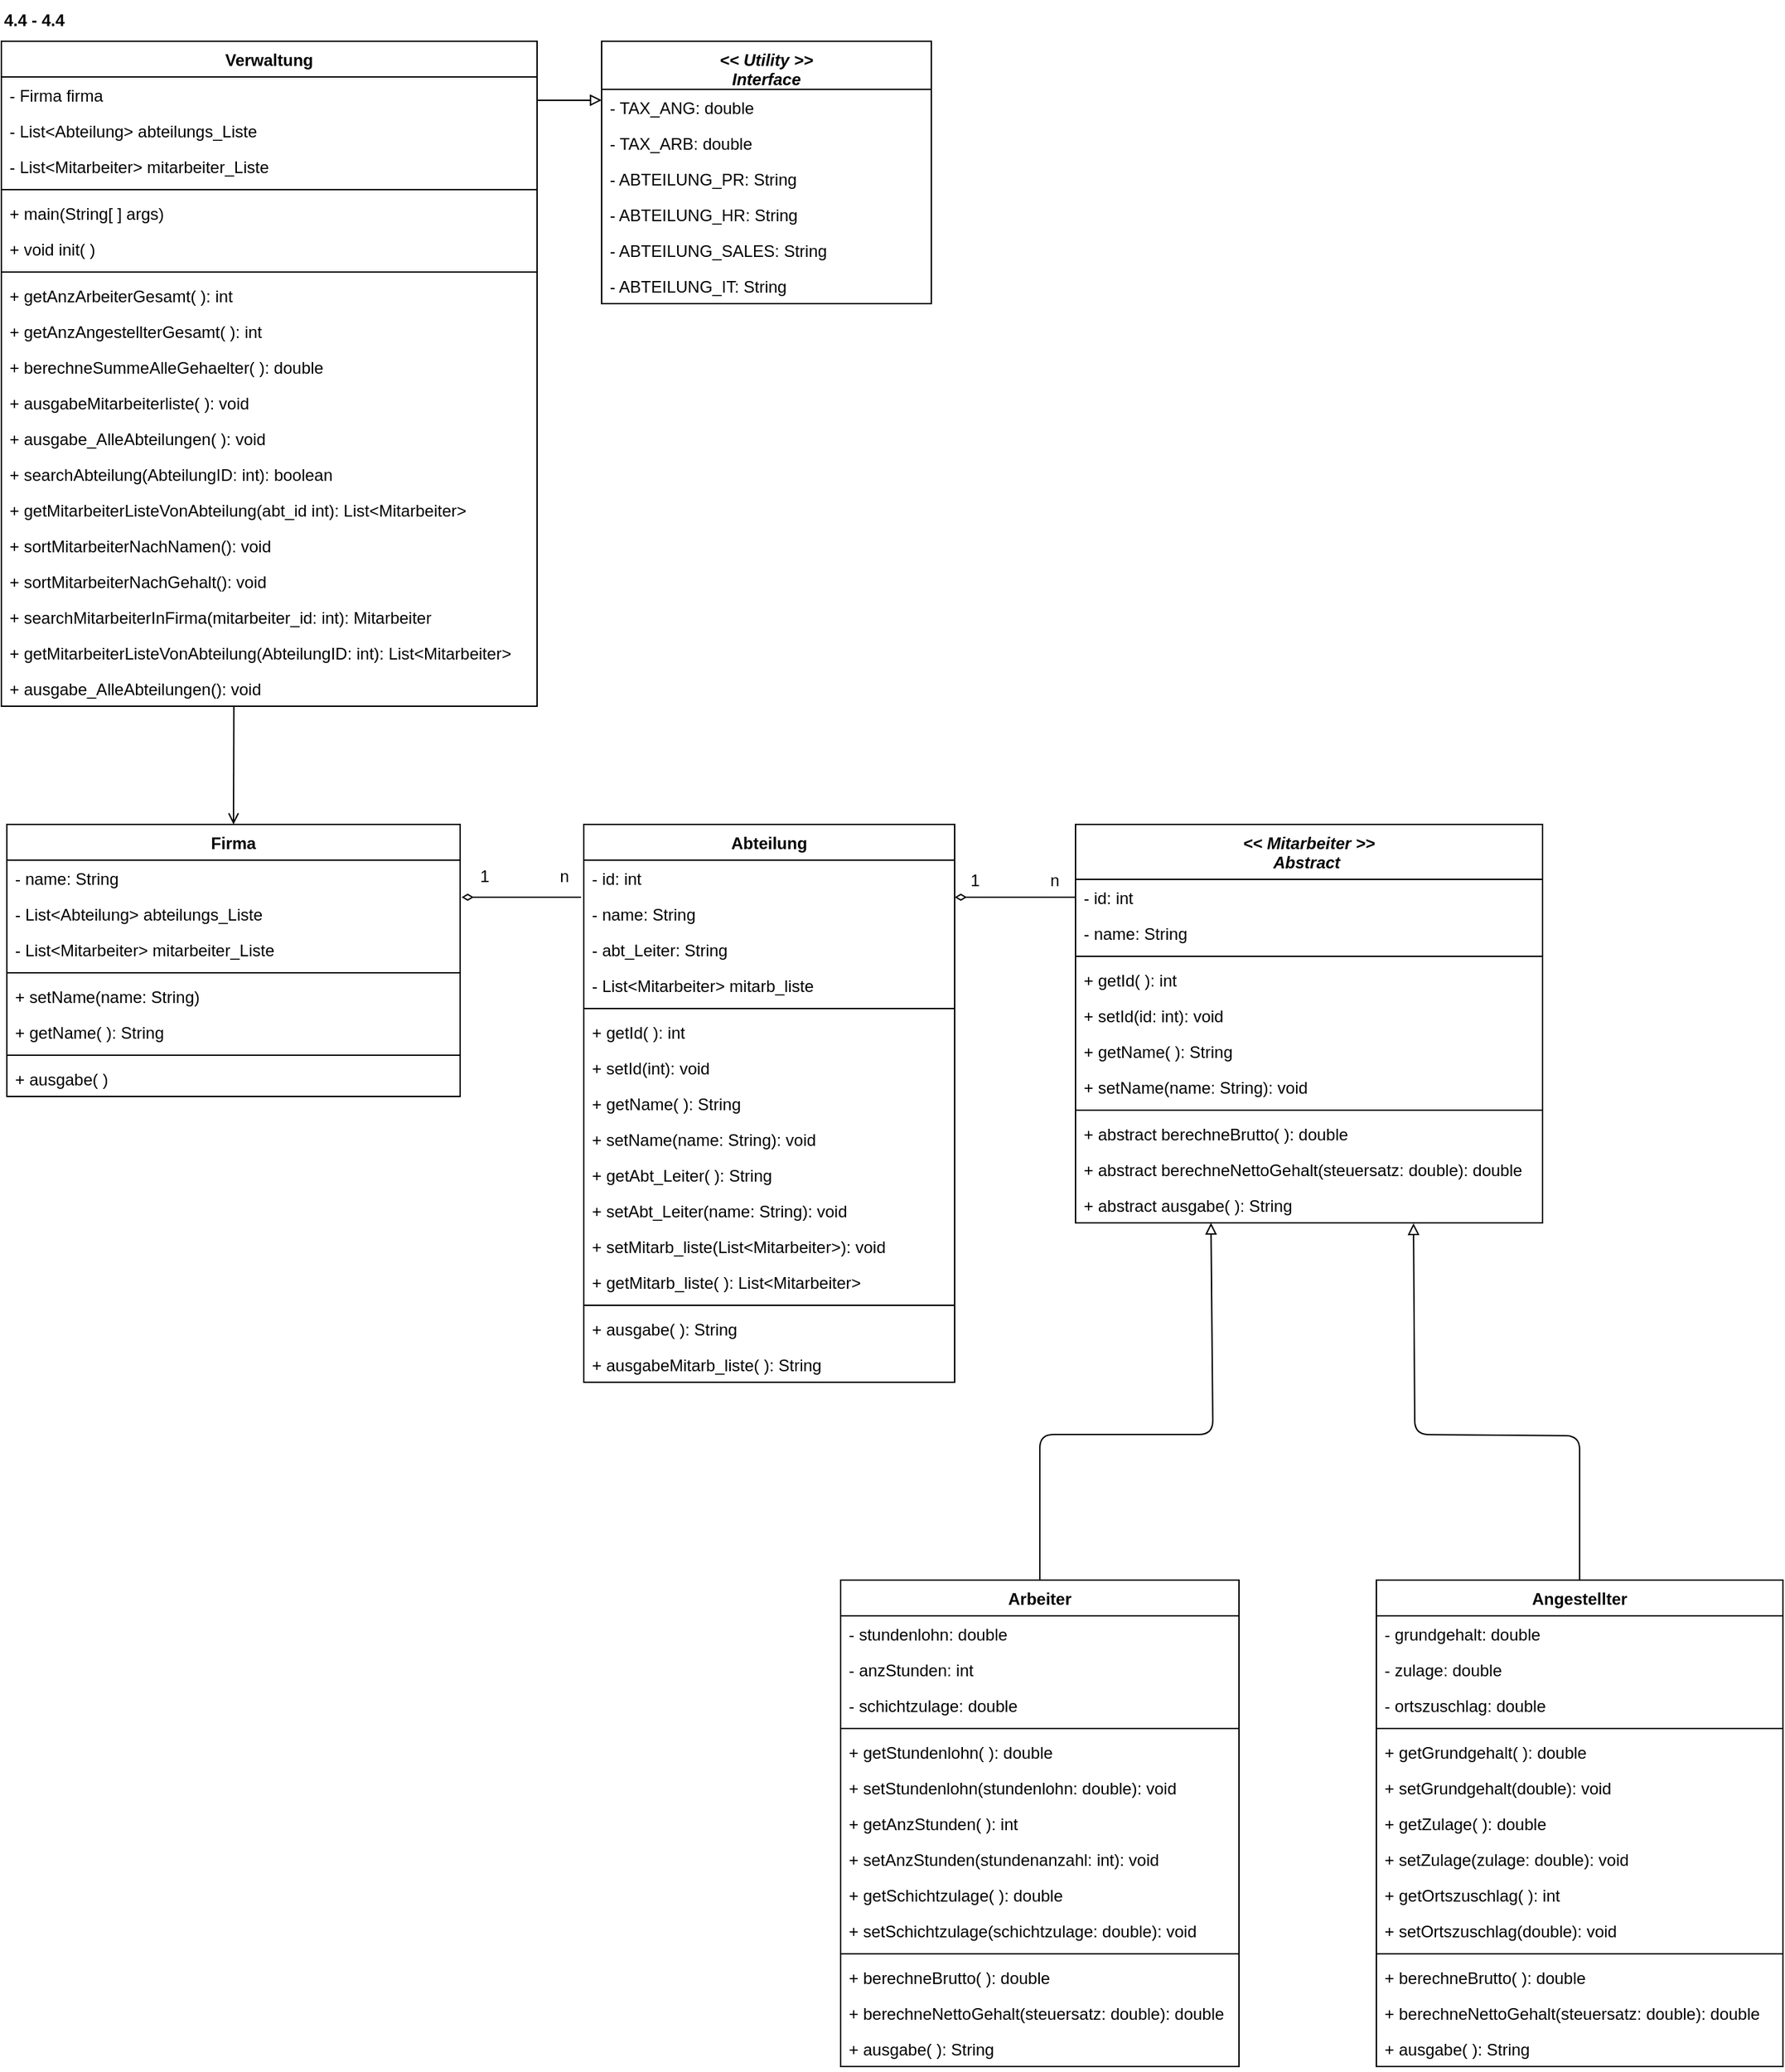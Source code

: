 <mxfile>
    <diagram id="rcUHlj1lV0WHpPZUBOzG" name="Page-1">
        <mxGraphModel dx="785" dy="1809" grid="1" gridSize="10" guides="1" tooltips="1" connect="1" arrows="1" fold="1" page="1" pageScale="1" pageWidth="850" pageHeight="1100" math="0" shadow="0">
            <root>
                <mxCell id="0"/>
                <mxCell id="1" parent="0"/>
                <mxCell id="2" value="&lt;&lt; Mitarbeiter &gt;&gt;&#10;Abstract " style="swimlane;fontStyle=3;align=center;verticalAlign=top;childLayout=stackLayout;horizontal=1;startSize=40;horizontalStack=0;resizeParent=1;resizeParentMax=0;resizeLast=0;collapsible=1;marginBottom=0;" parent="1" vertex="1">
                    <mxGeometry x="865" y="-469" width="340" height="290" as="geometry"/>
                </mxCell>
                <mxCell id="3" value="- id: int" style="text;strokeColor=none;fillColor=none;align=left;verticalAlign=top;spacingLeft=4;spacingRight=4;overflow=hidden;rotatable=0;points=[[0,0.5],[1,0.5]];portConstraint=eastwest;" parent="2" vertex="1">
                    <mxGeometry y="40" width="340" height="26" as="geometry"/>
                </mxCell>
                <mxCell id="6" value="- name: String" style="text;strokeColor=none;fillColor=none;align=left;verticalAlign=top;spacingLeft=4;spacingRight=4;overflow=hidden;rotatable=0;points=[[0,0.5],[1,0.5]];portConstraint=eastwest;" parent="2" vertex="1">
                    <mxGeometry y="66" width="340" height="26" as="geometry"/>
                </mxCell>
                <mxCell id="4" value="" style="line;strokeWidth=1;fillColor=none;align=left;verticalAlign=middle;spacingTop=-1;spacingLeft=3;spacingRight=3;rotatable=0;labelPosition=right;points=[];portConstraint=eastwest;strokeColor=inherit;" parent="2" vertex="1">
                    <mxGeometry y="92" width="340" height="8" as="geometry"/>
                </mxCell>
                <mxCell id="5" value="+ getId( ): int" style="text;strokeColor=none;fillColor=none;align=left;verticalAlign=top;spacingLeft=4;spacingRight=4;overflow=hidden;rotatable=0;points=[[0,0.5],[1,0.5]];portConstraint=eastwest;" parent="2" vertex="1">
                    <mxGeometry y="100" width="340" height="26" as="geometry"/>
                </mxCell>
                <mxCell id="7" value="+ setId(id: int): void" style="text;strokeColor=none;fillColor=none;align=left;verticalAlign=top;spacingLeft=4;spacingRight=4;overflow=hidden;rotatable=0;points=[[0,0.5],[1,0.5]];portConstraint=eastwest;" parent="2" vertex="1">
                    <mxGeometry y="126" width="340" height="26" as="geometry"/>
                </mxCell>
                <mxCell id="8" value="+ getName( ): String" style="text;strokeColor=none;fillColor=none;align=left;verticalAlign=top;spacingLeft=4;spacingRight=4;overflow=hidden;rotatable=0;points=[[0,0.5],[1,0.5]];portConstraint=eastwest;" parent="2" vertex="1">
                    <mxGeometry y="152" width="340" height="26" as="geometry"/>
                </mxCell>
                <mxCell id="9" value="+ setName(name: String): void" style="text;strokeColor=none;fillColor=none;align=left;verticalAlign=top;spacingLeft=4;spacingRight=4;overflow=hidden;rotatable=0;points=[[0,0.5],[1,0.5]];portConstraint=eastwest;" parent="2" vertex="1">
                    <mxGeometry y="178" width="340" height="26" as="geometry"/>
                </mxCell>
                <mxCell id="11" value="" style="line;strokeWidth=1;fillColor=none;align=left;verticalAlign=middle;spacingTop=-1;spacingLeft=3;spacingRight=3;rotatable=0;labelPosition=right;points=[];portConstraint=eastwest;strokeColor=inherit;" parent="2" vertex="1">
                    <mxGeometry y="204" width="340" height="8" as="geometry"/>
                </mxCell>
                <mxCell id="54" value="+ abstract berechneBrutto( ): double" style="text;strokeColor=none;fillColor=none;align=left;verticalAlign=top;spacingLeft=4;spacingRight=4;overflow=hidden;rotatable=0;points=[[0,0.5],[1,0.5]];portConstraint=eastwest;" parent="2" vertex="1">
                    <mxGeometry y="212" width="340" height="26" as="geometry"/>
                </mxCell>
                <mxCell id="157" value="+ abstract berechneNettoGehalt(steuersatz: double): double" style="text;strokeColor=none;fillColor=none;align=left;verticalAlign=top;spacingLeft=4;spacingRight=4;overflow=hidden;rotatable=0;points=[[0,0.5],[1,0.5]];portConstraint=eastwest;" parent="2" vertex="1">
                    <mxGeometry y="238" width="340" height="26" as="geometry"/>
                </mxCell>
                <mxCell id="10" value="+ abstract ausgabe( ): String" style="text;strokeColor=none;fillColor=none;align=left;verticalAlign=top;spacingLeft=4;spacingRight=4;overflow=hidden;rotatable=0;points=[[0,0.5],[1,0.5]];portConstraint=eastwest;" parent="2" vertex="1">
                    <mxGeometry y="264" width="340" height="26" as="geometry"/>
                </mxCell>
                <mxCell id="45" style="edgeStyle=none;html=1;entryX=0.271;entryY=1;entryDx=0;entryDy=0;entryPerimeter=0;endArrow=block;endFill=0;" parent="1" source="17" edge="1">
                    <mxGeometry relative="1" as="geometry">
                        <mxPoint x="963.59" y="-179" as="targetPoint"/>
                        <Array as="points">
                            <mxPoint x="839" y="-25"/>
                            <mxPoint x="965" y="-25"/>
                        </Array>
                    </mxGeometry>
                </mxCell>
                <mxCell id="17" value="Arbeiter" style="swimlane;fontStyle=1;align=center;verticalAlign=top;childLayout=stackLayout;horizontal=1;startSize=26;horizontalStack=0;resizeParent=1;resizeParentMax=0;resizeLast=0;collapsible=1;marginBottom=0;" parent="1" vertex="1">
                    <mxGeometry x="694" y="81" width="290" height="354" as="geometry"/>
                </mxCell>
                <mxCell id="18" value="- stundenlohn: double" style="text;strokeColor=none;fillColor=none;align=left;verticalAlign=top;spacingLeft=4;spacingRight=4;overflow=hidden;rotatable=0;points=[[0,0.5],[1,0.5]];portConstraint=eastwest;" parent="17" vertex="1">
                    <mxGeometry y="26" width="290" height="26" as="geometry"/>
                </mxCell>
                <mxCell id="21" value="- anzStunden: int" style="text;strokeColor=none;fillColor=none;align=left;verticalAlign=top;spacingLeft=4;spacingRight=4;overflow=hidden;rotatable=0;points=[[0,0.5],[1,0.5]];portConstraint=eastwest;" parent="17" vertex="1">
                    <mxGeometry y="52" width="290" height="26" as="geometry"/>
                </mxCell>
                <mxCell id="22" value="- schichtzulage: double" style="text;strokeColor=none;fillColor=none;align=left;verticalAlign=top;spacingLeft=4;spacingRight=4;overflow=hidden;rotatable=0;points=[[0,0.5],[1,0.5]];portConstraint=eastwest;" parent="17" vertex="1">
                    <mxGeometry y="78" width="290" height="26" as="geometry"/>
                </mxCell>
                <mxCell id="19" value="" style="line;strokeWidth=1;fillColor=none;align=left;verticalAlign=middle;spacingTop=-1;spacingLeft=3;spacingRight=3;rotatable=0;labelPosition=right;points=[];portConstraint=eastwest;strokeColor=inherit;" parent="17" vertex="1">
                    <mxGeometry y="104" width="290" height="8" as="geometry"/>
                </mxCell>
                <mxCell id="23" value="+ getStundenlohn( ): double" style="text;strokeColor=none;fillColor=none;align=left;verticalAlign=top;spacingLeft=4;spacingRight=4;overflow=hidden;rotatable=0;points=[[0,0.5],[1,0.5]];portConstraint=eastwest;" parent="17" vertex="1">
                    <mxGeometry y="112" width="290" height="26" as="geometry"/>
                </mxCell>
                <mxCell id="24" value="+ setStundenlohn(stundenlohn: double): void" style="text;strokeColor=none;fillColor=none;align=left;verticalAlign=top;spacingLeft=4;spacingRight=4;overflow=hidden;rotatable=0;points=[[0,0.5],[1,0.5]];portConstraint=eastwest;" parent="17" vertex="1">
                    <mxGeometry y="138" width="290" height="26" as="geometry"/>
                </mxCell>
                <mxCell id="25" value="+ getAnzStunden( ): int" style="text;strokeColor=none;fillColor=none;align=left;verticalAlign=top;spacingLeft=4;spacingRight=4;overflow=hidden;rotatable=0;points=[[0,0.5],[1,0.5]];portConstraint=eastwest;" parent="17" vertex="1">
                    <mxGeometry y="164" width="290" height="26" as="geometry"/>
                </mxCell>
                <mxCell id="26" value="+ setAnzStunden(stundenanzahl: int): void" style="text;strokeColor=none;fillColor=none;align=left;verticalAlign=top;spacingLeft=4;spacingRight=4;overflow=hidden;rotatable=0;points=[[0,0.5],[1,0.5]];portConstraint=eastwest;" parent="17" vertex="1">
                    <mxGeometry y="190" width="290" height="26" as="geometry"/>
                </mxCell>
                <mxCell id="27" value="+ getSchichtzulage( ): double" style="text;strokeColor=none;fillColor=none;align=left;verticalAlign=top;spacingLeft=4;spacingRight=4;overflow=hidden;rotatable=0;points=[[0,0.5],[1,0.5]];portConstraint=eastwest;" parent="17" vertex="1">
                    <mxGeometry y="216" width="290" height="26" as="geometry"/>
                </mxCell>
                <mxCell id="28" value="+ setSchichtzulage(schichtzulage: double): void" style="text;strokeColor=none;fillColor=none;align=left;verticalAlign=top;spacingLeft=4;spacingRight=4;overflow=hidden;rotatable=0;points=[[0,0.5],[1,0.5]];portConstraint=eastwest;" parent="17" vertex="1">
                    <mxGeometry y="242" width="290" height="26" as="geometry"/>
                </mxCell>
                <mxCell id="29" value="" style="line;strokeWidth=1;fillColor=none;align=left;verticalAlign=middle;spacingTop=-1;spacingLeft=3;spacingRight=3;rotatable=0;labelPosition=right;points=[];portConstraint=eastwest;strokeColor=inherit;" parent="17" vertex="1">
                    <mxGeometry y="268" width="290" height="8" as="geometry"/>
                </mxCell>
                <mxCell id="55" value="+ berechneBrutto( ): double" style="text;strokeColor=none;fillColor=none;align=left;verticalAlign=top;spacingLeft=4;spacingRight=4;overflow=hidden;rotatable=0;points=[[0,0.5],[1,0.5]];portConstraint=eastwest;" parent="17" vertex="1">
                    <mxGeometry y="276" width="290" height="26" as="geometry"/>
                </mxCell>
                <mxCell id="161" value="+ berechneNettoGehalt(steuersatz: double): double" style="text;strokeColor=none;fillColor=none;align=left;verticalAlign=top;spacingLeft=4;spacingRight=4;overflow=hidden;rotatable=0;points=[[0,0.5],[1,0.5]];portConstraint=eastwest;" parent="17" vertex="1">
                    <mxGeometry y="302" width="290" height="26" as="geometry"/>
                </mxCell>
                <mxCell id="20" value="+ ausgabe( ): String" style="text;strokeColor=none;fillColor=none;align=left;verticalAlign=top;spacingLeft=4;spacingRight=4;overflow=hidden;rotatable=0;points=[[0,0.5],[1,0.5]];portConstraint=eastwest;" parent="17" vertex="1">
                    <mxGeometry y="328" width="290" height="26" as="geometry"/>
                </mxCell>
                <mxCell id="46" style="edgeStyle=none;html=1;entryX=0.676;entryY=1.013;entryDx=0;entryDy=0;entryPerimeter=0;endArrow=block;endFill=0;exitX=0.5;exitY=0;exitDx=0;exitDy=0;" parent="1" source="30" edge="1">
                    <mxGeometry relative="1" as="geometry">
                        <mxPoint x="1111.04" y="-178.662" as="targetPoint"/>
                        <Array as="points">
                            <mxPoint x="1232" y="-24"/>
                            <mxPoint x="1112" y="-25"/>
                        </Array>
                    </mxGeometry>
                </mxCell>
                <mxCell id="30" value="Angestellter" style="swimlane;fontStyle=1;align=center;verticalAlign=top;childLayout=stackLayout;horizontal=1;startSize=26;horizontalStack=0;resizeParent=1;resizeParentMax=0;resizeLast=0;collapsible=1;marginBottom=0;" parent="1" vertex="1">
                    <mxGeometry x="1084" y="81" width="296" height="354" as="geometry"/>
                </mxCell>
                <mxCell id="31" value="- grundgehalt: double" style="text;strokeColor=none;fillColor=none;align=left;verticalAlign=top;spacingLeft=4;spacingRight=4;overflow=hidden;rotatable=0;points=[[0,0.5],[1,0.5]];portConstraint=eastwest;" parent="30" vertex="1">
                    <mxGeometry y="26" width="296" height="26" as="geometry"/>
                </mxCell>
                <mxCell id="32" value="- zulage: double" style="text;strokeColor=none;fillColor=none;align=left;verticalAlign=top;spacingLeft=4;spacingRight=4;overflow=hidden;rotatable=0;points=[[0,0.5],[1,0.5]];portConstraint=eastwest;" parent="30" vertex="1">
                    <mxGeometry y="52" width="296" height="26" as="geometry"/>
                </mxCell>
                <mxCell id="96" value="- ortszuschlag: double" style="text;strokeColor=none;fillColor=none;align=left;verticalAlign=top;spacingLeft=4;spacingRight=4;overflow=hidden;rotatable=0;points=[[0,0.5],[1,0.5]];portConstraint=eastwest;" parent="30" vertex="1">
                    <mxGeometry y="78" width="296" height="26" as="geometry"/>
                </mxCell>
                <mxCell id="34" value="" style="line;strokeWidth=1;fillColor=none;align=left;verticalAlign=middle;spacingTop=-1;spacingLeft=3;spacingRight=3;rotatable=0;labelPosition=right;points=[];portConstraint=eastwest;strokeColor=inherit;" parent="30" vertex="1">
                    <mxGeometry y="104" width="296" height="8" as="geometry"/>
                </mxCell>
                <mxCell id="35" value="+ getGrundgehalt( ): double" style="text;strokeColor=none;fillColor=none;align=left;verticalAlign=top;spacingLeft=4;spacingRight=4;overflow=hidden;rotatable=0;points=[[0,0.5],[1,0.5]];portConstraint=eastwest;" parent="30" vertex="1">
                    <mxGeometry y="112" width="296" height="26" as="geometry"/>
                </mxCell>
                <mxCell id="36" value="+ setGrundgehalt(double): void" style="text;strokeColor=none;fillColor=none;align=left;verticalAlign=top;spacingLeft=4;spacingRight=4;overflow=hidden;rotatable=0;points=[[0,0.5],[1,0.5]];portConstraint=eastwest;" parent="30" vertex="1">
                    <mxGeometry y="138" width="296" height="26" as="geometry"/>
                </mxCell>
                <mxCell id="37" value="+ getZulage( ): double" style="text;strokeColor=none;fillColor=none;align=left;verticalAlign=top;spacingLeft=4;spacingRight=4;overflow=hidden;rotatable=0;points=[[0,0.5],[1,0.5]];portConstraint=eastwest;" parent="30" vertex="1">
                    <mxGeometry y="164" width="296" height="26" as="geometry"/>
                </mxCell>
                <mxCell id="38" value="+ setZulage(zulage: double): void" style="text;strokeColor=none;fillColor=none;align=left;verticalAlign=top;spacingLeft=4;spacingRight=4;overflow=hidden;rotatable=0;points=[[0,0.5],[1,0.5]];portConstraint=eastwest;" parent="30" vertex="1">
                    <mxGeometry y="190" width="296" height="26" as="geometry"/>
                </mxCell>
                <mxCell id="165" value="+ getOrtszuschlag( ): int" style="text;strokeColor=none;fillColor=none;align=left;verticalAlign=top;spacingLeft=4;spacingRight=4;overflow=hidden;rotatable=0;points=[[0,0.5],[1,0.5]];portConstraint=eastwest;" parent="30" vertex="1">
                    <mxGeometry y="216" width="296" height="26" as="geometry"/>
                </mxCell>
                <mxCell id="166" value="+ setOrtszuschlag(double): void" style="text;strokeColor=none;fillColor=none;align=left;verticalAlign=top;spacingLeft=4;spacingRight=4;overflow=hidden;rotatable=0;points=[[0,0.5],[1,0.5]];portConstraint=eastwest;" parent="30" vertex="1">
                    <mxGeometry y="242" width="296" height="26" as="geometry"/>
                </mxCell>
                <mxCell id="41" value="" style="line;strokeWidth=1;fillColor=none;align=left;verticalAlign=middle;spacingTop=-1;spacingLeft=3;spacingRight=3;rotatable=0;labelPosition=right;points=[];portConstraint=eastwest;strokeColor=inherit;" parent="30" vertex="1">
                    <mxGeometry y="268" width="296" height="8" as="geometry"/>
                </mxCell>
                <mxCell id="56" value="+ berechneBrutto( ): double" style="text;strokeColor=none;fillColor=none;align=left;verticalAlign=top;spacingLeft=4;spacingRight=4;overflow=hidden;rotatable=0;points=[[0,0.5],[1,0.5]];portConstraint=eastwest;" parent="30" vertex="1">
                    <mxGeometry y="276" width="296" height="26" as="geometry"/>
                </mxCell>
                <mxCell id="164" value="+ berechneNettoGehalt(steuersatz: double): double" style="text;strokeColor=none;fillColor=none;align=left;verticalAlign=top;spacingLeft=4;spacingRight=4;overflow=hidden;rotatable=0;points=[[0,0.5],[1,0.5]];portConstraint=eastwest;" parent="30" vertex="1">
                    <mxGeometry y="302" width="296" height="26" as="geometry"/>
                </mxCell>
                <mxCell id="42" value="+ ausgabe( ): String" style="text;strokeColor=none;fillColor=none;align=left;verticalAlign=top;spacingLeft=4;spacingRight=4;overflow=hidden;rotatable=0;points=[[0,0.5],[1,0.5]];portConstraint=eastwest;" parent="30" vertex="1">
                    <mxGeometry y="328" width="296" height="26" as="geometry"/>
                </mxCell>
                <mxCell id="119" style="edgeStyle=none;html=1;entryX=0.5;entryY=0;entryDx=0;entryDy=0;endArrow=open;endFill=0;exitX=0.434;exitY=1;exitDx=0;exitDy=0;exitPerimeter=0;" parent="1" source="200" target="97" edge="1">
                    <mxGeometry relative="1" as="geometry">
                        <mxPoint x="280" y="-530" as="sourcePoint"/>
                    </mxGeometry>
                </mxCell>
                <mxCell id="57" value="Verwaltung" style="swimlane;fontStyle=1;align=center;verticalAlign=top;childLayout=stackLayout;horizontal=1;startSize=26;horizontalStack=0;resizeParent=1;resizeParentMax=0;resizeLast=0;collapsible=1;marginBottom=0;" parent="1" vertex="1">
                    <mxGeometry x="83" y="-1039" width="390" height="484" as="geometry"/>
                </mxCell>
                <mxCell id="179" value="- Firma firma" style="text;strokeColor=none;fillColor=none;align=left;verticalAlign=top;spacingLeft=4;spacingRight=4;overflow=hidden;rotatable=0;points=[[0,0.5],[1,0.5]];portConstraint=eastwest;" parent="57" vertex="1">
                    <mxGeometry y="26" width="390" height="26" as="geometry"/>
                </mxCell>
                <mxCell id="180" value="- List&lt;Abteilung&gt; abteilungs_Liste" style="text;strokeColor=none;fillColor=none;align=left;verticalAlign=top;spacingLeft=4;spacingRight=4;overflow=hidden;rotatable=0;points=[[0,0.5],[1,0.5]];portConstraint=eastwest;" parent="57" vertex="1">
                    <mxGeometry y="52" width="390" height="26" as="geometry"/>
                </mxCell>
                <mxCell id="181" value="- List&lt;Mitarbeiter&gt; mitarbeiter_Liste" style="text;strokeColor=none;fillColor=none;align=left;verticalAlign=top;spacingLeft=4;spacingRight=4;overflow=hidden;rotatable=0;points=[[0,0.5],[1,0.5]];portConstraint=eastwest;" parent="57" vertex="1">
                    <mxGeometry y="78" width="390" height="26" as="geometry"/>
                </mxCell>
                <mxCell id="182" value="" style="line;strokeWidth=1;fillColor=none;align=left;verticalAlign=middle;spacingTop=-1;spacingLeft=3;spacingRight=3;rotatable=0;labelPosition=right;points=[];portConstraint=eastwest;strokeColor=inherit;" parent="57" vertex="1">
                    <mxGeometry y="104" width="390" height="8" as="geometry"/>
                </mxCell>
                <mxCell id="60" value="+ main(String[ ] args)" style="text;strokeColor=none;fillColor=none;align=left;verticalAlign=top;spacingLeft=4;spacingRight=4;overflow=hidden;rotatable=0;points=[[0,0.5],[1,0.5]];portConstraint=eastwest;" parent="57" vertex="1">
                    <mxGeometry y="112" width="390" height="26" as="geometry"/>
                </mxCell>
                <mxCell id="152" value="+ void init( )" style="text;strokeColor=none;fillColor=none;align=left;verticalAlign=top;spacingLeft=4;spacingRight=4;overflow=hidden;rotatable=0;points=[[0,0.5],[1,0.5]];portConstraint=eastwest;" parent="57" vertex="1">
                    <mxGeometry y="138" width="390" height="26" as="geometry"/>
                </mxCell>
                <mxCell id="188" value="" style="line;strokeWidth=1;fillColor=none;align=left;verticalAlign=middle;spacingTop=-1;spacingLeft=3;spacingRight=3;rotatable=0;labelPosition=right;points=[];portConstraint=eastwest;strokeColor=inherit;" parent="57" vertex="1">
                    <mxGeometry y="164" width="390" height="8" as="geometry"/>
                </mxCell>
                <mxCell id="168" value="+ getAnzArbeiterGesamt( ): int" style="text;strokeColor=none;fillColor=none;align=left;verticalAlign=top;spacingLeft=4;spacingRight=4;overflow=hidden;rotatable=0;points=[[0,0.5],[1,0.5]];portConstraint=eastwest;" parent="57" vertex="1">
                    <mxGeometry y="172" width="390" height="26" as="geometry"/>
                </mxCell>
                <mxCell id="167" value="+ getAnzAngestellterGesamt( ): int" style="text;strokeColor=none;fillColor=none;align=left;verticalAlign=top;spacingLeft=4;spacingRight=4;overflow=hidden;rotatable=0;points=[[0,0.5],[1,0.5]];portConstraint=eastwest;" parent="57" vertex="1">
                    <mxGeometry y="198" width="390" height="26" as="geometry"/>
                </mxCell>
                <mxCell id="156" value="+ berechneSummeAlleGehaelter( ): double" style="text;strokeColor=none;fillColor=none;align=left;verticalAlign=top;spacingLeft=4;spacingRight=4;overflow=hidden;rotatable=0;points=[[0,0.5],[1,0.5]];portConstraint=eastwest;" parent="57" vertex="1">
                    <mxGeometry y="224" width="390" height="26" as="geometry"/>
                </mxCell>
                <mxCell id="176" value="+ ausgabeMitarbeiterliste( ): void" style="text;strokeColor=none;fillColor=none;align=left;verticalAlign=top;spacingLeft=4;spacingRight=4;overflow=hidden;rotatable=0;points=[[0,0.5],[1,0.5]];portConstraint=eastwest;" parent="57" vertex="1">
                    <mxGeometry y="250" width="390" height="26" as="geometry"/>
                </mxCell>
                <mxCell id="191" value="+ ausgabe_AlleAbteilungen( ): void" style="text;strokeColor=none;fillColor=none;align=left;verticalAlign=top;spacingLeft=4;spacingRight=4;overflow=hidden;rotatable=0;points=[[0,0.5],[1,0.5]];portConstraint=eastwest;" parent="57" vertex="1">
                    <mxGeometry y="276" width="390" height="26" as="geometry"/>
                </mxCell>
                <mxCell id="192" value="+ searchAbteilung(AbteilungID: int): boolean" style="text;strokeColor=none;fillColor=none;align=left;verticalAlign=top;spacingLeft=4;spacingRight=4;overflow=hidden;rotatable=0;points=[[0,0.5],[1,0.5]];portConstraint=eastwest;" parent="57" vertex="1">
                    <mxGeometry y="302" width="390" height="26" as="geometry"/>
                </mxCell>
                <mxCell id="193" value="+ getMitarbeiterListeVonAbteilung(abt_id int): List&lt;Mitarbeiter&gt;" style="text;strokeColor=none;fillColor=none;align=left;verticalAlign=top;spacingLeft=4;spacingRight=4;overflow=hidden;rotatable=0;points=[[0,0.5],[1,0.5]];portConstraint=eastwest;" parent="57" vertex="1">
                    <mxGeometry y="328" width="390" height="26" as="geometry"/>
                </mxCell>
                <mxCell id="196" value="+ sortMitarbeiterNachNamen(): void" style="text;strokeColor=none;fillColor=none;align=left;verticalAlign=top;spacingLeft=4;spacingRight=4;overflow=hidden;rotatable=0;points=[[0,0.5],[1,0.5]];portConstraint=eastwest;" parent="57" vertex="1">
                    <mxGeometry y="354" width="390" height="26" as="geometry"/>
                </mxCell>
                <mxCell id="197" value="+ sortMitarbeiterNachGehalt(): void" style="text;strokeColor=none;fillColor=none;align=left;verticalAlign=top;spacingLeft=4;spacingRight=4;overflow=hidden;rotatable=0;points=[[0,0.5],[1,0.5]];portConstraint=eastwest;" parent="57" vertex="1">
                    <mxGeometry y="380" width="390" height="26" as="geometry"/>
                </mxCell>
                <mxCell id="194" value="+ searchMitarbeiterInFirma(mitarbeiter_id: int): Mitarbeiter" style="text;strokeColor=none;fillColor=none;align=left;verticalAlign=top;spacingLeft=4;spacingRight=4;overflow=hidden;rotatable=0;points=[[0,0.5],[1,0.5]];portConstraint=eastwest;" parent="57" vertex="1">
                    <mxGeometry y="406" width="390" height="26" as="geometry"/>
                </mxCell>
                <mxCell id="199" value="+ getMitarbeiterListeVonAbteilung(AbteilungID: int): List&lt;Mitarbeiter&gt;" style="text;strokeColor=none;fillColor=none;align=left;verticalAlign=top;spacingLeft=4;spacingRight=4;overflow=hidden;rotatable=0;points=[[0,0.5],[1,0.5]];portConstraint=eastwest;" parent="57" vertex="1">
                    <mxGeometry y="432" width="390" height="26" as="geometry"/>
                </mxCell>
                <mxCell id="200" value="+ ausgabe_AlleAbteilungen(): void" style="text;strokeColor=none;fillColor=none;align=left;verticalAlign=top;spacingLeft=4;spacingRight=4;overflow=hidden;rotatable=0;points=[[0,0.5],[1,0.5]];portConstraint=eastwest;" parent="57" vertex="1">
                    <mxGeometry y="458" width="390" height="26" as="geometry"/>
                </mxCell>
                <mxCell id="67" value="Abteilung" style="swimlane;fontStyle=1;align=center;verticalAlign=top;childLayout=stackLayout;horizontal=1;startSize=26;horizontalStack=0;resizeParent=1;resizeParentMax=0;resizeLast=0;collapsible=1;marginBottom=0;" parent="1" vertex="1">
                    <mxGeometry x="507" y="-469" width="270" height="406" as="geometry"/>
                </mxCell>
                <mxCell id="68" value="- id: int" style="text;strokeColor=none;fillColor=none;align=left;verticalAlign=top;spacingLeft=4;spacingRight=4;overflow=hidden;rotatable=0;points=[[0,0.5],[1,0.5]];portConstraint=eastwest;" parent="67" vertex="1">
                    <mxGeometry y="26" width="270" height="26" as="geometry"/>
                </mxCell>
                <mxCell id="71" value="- name: String" style="text;strokeColor=none;fillColor=none;align=left;verticalAlign=top;spacingLeft=4;spacingRight=4;overflow=hidden;rotatable=0;points=[[0,0.5],[1,0.5]];portConstraint=eastwest;" parent="67" vertex="1">
                    <mxGeometry y="52" width="270" height="26" as="geometry"/>
                </mxCell>
                <mxCell id="72" value="- abt_Leiter: String" style="text;strokeColor=none;fillColor=none;align=left;verticalAlign=top;spacingLeft=4;spacingRight=4;overflow=hidden;rotatable=0;points=[[0,0.5],[1,0.5]];portConstraint=eastwest;" parent="67" vertex="1">
                    <mxGeometry y="78" width="270" height="26" as="geometry"/>
                </mxCell>
                <mxCell id="185" value="- List&lt;Mitarbeiter&gt; mitarb_liste" style="text;strokeColor=none;fillColor=none;align=left;verticalAlign=top;spacingLeft=4;spacingRight=4;overflow=hidden;rotatable=0;points=[[0,0.5],[1,0.5]];portConstraint=eastwest;" parent="67" vertex="1">
                    <mxGeometry y="104" width="270" height="26" as="geometry"/>
                </mxCell>
                <mxCell id="69" value="" style="line;strokeWidth=1;fillColor=none;align=left;verticalAlign=middle;spacingTop=-1;spacingLeft=3;spacingRight=3;rotatable=0;labelPosition=right;points=[];portConstraint=eastwest;strokeColor=inherit;" parent="67" vertex="1">
                    <mxGeometry y="130" width="270" height="8" as="geometry"/>
                </mxCell>
                <mxCell id="70" value="+ getId( ): int" style="text;strokeColor=none;fillColor=none;align=left;verticalAlign=top;spacingLeft=4;spacingRight=4;overflow=hidden;rotatable=0;points=[[0,0.5],[1,0.5]];portConstraint=eastwest;" parent="67" vertex="1">
                    <mxGeometry y="138" width="270" height="26" as="geometry"/>
                </mxCell>
                <mxCell id="74" value="+ setId(int): void" style="text;strokeColor=none;fillColor=none;align=left;verticalAlign=top;spacingLeft=4;spacingRight=4;overflow=hidden;rotatable=0;points=[[0,0.5],[1,0.5]];portConstraint=eastwest;" parent="67" vertex="1">
                    <mxGeometry y="164" width="270" height="26" as="geometry"/>
                </mxCell>
                <mxCell id="75" value="+ getName( ): String" style="text;strokeColor=none;fillColor=none;align=left;verticalAlign=top;spacingLeft=4;spacingRight=4;overflow=hidden;rotatable=0;points=[[0,0.5],[1,0.5]];portConstraint=eastwest;" parent="67" vertex="1">
                    <mxGeometry y="190" width="270" height="26" as="geometry"/>
                </mxCell>
                <mxCell id="76" value="+ setName(name: String): void" style="text;strokeColor=none;fillColor=none;align=left;verticalAlign=top;spacingLeft=4;spacingRight=4;overflow=hidden;rotatable=0;points=[[0,0.5],[1,0.5]];portConstraint=eastwest;" parent="67" vertex="1">
                    <mxGeometry y="216" width="270" height="26" as="geometry"/>
                </mxCell>
                <mxCell id="77" value="+ getAbt_Leiter( ): String" style="text;strokeColor=none;fillColor=none;align=left;verticalAlign=top;spacingLeft=4;spacingRight=4;overflow=hidden;rotatable=0;points=[[0,0.5],[1,0.5]];portConstraint=eastwest;" parent="67" vertex="1">
                    <mxGeometry y="242" width="270" height="26" as="geometry"/>
                </mxCell>
                <mxCell id="78" value="+ setAbt_Leiter(name: String): void" style="text;strokeColor=none;fillColor=none;align=left;verticalAlign=top;spacingLeft=4;spacingRight=4;overflow=hidden;rotatable=0;points=[[0,0.5],[1,0.5]];portConstraint=eastwest;" parent="67" vertex="1">
                    <mxGeometry y="268" width="270" height="26" as="geometry"/>
                </mxCell>
                <mxCell id="85" value="+ setMitarb_liste(List&lt;Mitarbeiter&gt;): void" style="text;strokeColor=none;fillColor=none;align=left;verticalAlign=top;spacingLeft=4;spacingRight=4;overflow=hidden;rotatable=0;points=[[0,0.5],[1,0.5]];portConstraint=eastwest;" parent="67" vertex="1">
                    <mxGeometry y="294" width="270" height="26" as="geometry"/>
                </mxCell>
                <mxCell id="84" value="+ getMitarb_liste( ): List&lt;Mitarbeiter&gt;" style="text;strokeColor=none;fillColor=none;align=left;verticalAlign=top;spacingLeft=4;spacingRight=4;overflow=hidden;rotatable=0;points=[[0,0.5],[1,0.5]];portConstraint=eastwest;" parent="67" vertex="1">
                    <mxGeometry y="320" width="270" height="26" as="geometry"/>
                </mxCell>
                <mxCell id="87" value="" style="line;strokeWidth=1;fillColor=none;align=left;verticalAlign=middle;spacingTop=-1;spacingLeft=3;spacingRight=3;rotatable=0;labelPosition=right;points=[];portConstraint=eastwest;strokeColor=inherit;" parent="67" vertex="1">
                    <mxGeometry y="346" width="270" height="8" as="geometry"/>
                </mxCell>
                <mxCell id="88" value="+ ausgabe( ): String" style="text;strokeColor=none;fillColor=none;align=left;verticalAlign=top;spacingLeft=4;spacingRight=4;overflow=hidden;rotatable=0;points=[[0,0.5],[1,0.5]];portConstraint=eastwest;" parent="67" vertex="1">
                    <mxGeometry y="354" width="270" height="26" as="geometry"/>
                </mxCell>
                <mxCell id="86" value="+ ausgabeMitarb_liste( ): String" style="text;strokeColor=none;fillColor=none;align=left;verticalAlign=top;spacingLeft=4;spacingRight=4;overflow=hidden;rotatable=0;points=[[0,0.5],[1,0.5]];portConstraint=eastwest;" parent="67" vertex="1">
                    <mxGeometry y="380" width="270" height="26" as="geometry"/>
                </mxCell>
                <mxCell id="90" style="edgeStyle=none;html=1;entryX=1;entryY=1;entryDx=0;entryDy=0;endArrow=none;endFill=0;startArrow=diamondThin;startFill=0;exitX=1;exitY=0.5;exitDx=0;exitDy=0;" parent="1" target="94" edge="1">
                    <mxGeometry relative="1" as="geometry">
                        <mxPoint x="777" y="-416" as="sourcePoint"/>
                        <mxPoint x="874.71" y="-415.65" as="targetPoint"/>
                    </mxGeometry>
                </mxCell>
                <mxCell id="93" value="1" style="text;html=1;strokeColor=none;fillColor=none;align=center;verticalAlign=middle;whiteSpace=wrap;rounded=0;" parent="1" vertex="1">
                    <mxGeometry x="777" y="-441" width="30" height="25" as="geometry"/>
                </mxCell>
                <mxCell id="94" value="n" style="text;html=1;strokeColor=none;fillColor=none;align=center;verticalAlign=middle;whiteSpace=wrap;rounded=0;" parent="1" vertex="1">
                    <mxGeometry x="835" y="-441" width="30" height="25" as="geometry"/>
                </mxCell>
                <mxCell id="97" value="Firma" style="swimlane;fontStyle=1;align=center;verticalAlign=top;childLayout=stackLayout;horizontal=1;startSize=26;horizontalStack=0;resizeParent=1;resizeParentMax=0;resizeLast=0;collapsible=1;marginBottom=0;" parent="1" vertex="1">
                    <mxGeometry x="87" y="-469" width="330" height="198" as="geometry"/>
                </mxCell>
                <mxCell id="173" value="- name: String" style="text;strokeColor=none;fillColor=none;align=left;verticalAlign=top;spacingLeft=4;spacingRight=4;overflow=hidden;rotatable=0;points=[[0,0.5],[1,0.5]];portConstraint=eastwest;" parent="97" vertex="1">
                    <mxGeometry y="26" width="330" height="26" as="geometry"/>
                </mxCell>
                <mxCell id="183" value="- List&lt;Abteilung&gt; abteilungs_Liste" style="text;strokeColor=none;fillColor=none;align=left;verticalAlign=top;spacingLeft=4;spacingRight=4;overflow=hidden;rotatable=0;points=[[0,0.5],[1,0.5]];portConstraint=eastwest;" parent="97" vertex="1">
                    <mxGeometry y="52" width="330" height="26" as="geometry"/>
                </mxCell>
                <mxCell id="184" value="- List&lt;Mitarbeiter&gt; mitarbeiter_Liste" style="text;strokeColor=none;fillColor=none;align=left;verticalAlign=top;spacingLeft=4;spacingRight=4;overflow=hidden;rotatable=0;points=[[0,0.5],[1,0.5]];portConstraint=eastwest;" parent="97" vertex="1">
                    <mxGeometry y="78" width="330" height="26" as="geometry"/>
                </mxCell>
                <mxCell id="171" value="" style="line;strokeWidth=1;fillColor=none;align=left;verticalAlign=middle;spacingTop=-1;spacingLeft=3;spacingRight=3;rotatable=0;labelPosition=right;points=[];portConstraint=eastwest;strokeColor=inherit;" parent="97" vertex="1">
                    <mxGeometry y="104" width="330" height="8" as="geometry"/>
                </mxCell>
                <mxCell id="130" value="+ setName(name: String)" style="text;strokeColor=none;fillColor=none;align=left;verticalAlign=top;spacingLeft=4;spacingRight=4;overflow=hidden;rotatable=0;points=[[0,0.5],[1,0.5]];portConstraint=eastwest;" parent="97" vertex="1">
                    <mxGeometry y="112" width="330" height="26" as="geometry"/>
                </mxCell>
                <mxCell id="131" value="+ getName( ): String" style="text;strokeColor=none;fillColor=none;align=left;verticalAlign=top;spacingLeft=4;spacingRight=4;overflow=hidden;rotatable=0;points=[[0,0.5],[1,0.5]];portConstraint=eastwest;" parent="97" vertex="1">
                    <mxGeometry y="138" width="330" height="26" as="geometry"/>
                </mxCell>
                <mxCell id="144" value="" style="line;strokeWidth=1;fillColor=none;align=left;verticalAlign=middle;spacingTop=-1;spacingLeft=3;spacingRight=3;rotatable=0;labelPosition=right;points=[];portConstraint=eastwest;strokeColor=inherit;fontColor=#da3434;" parent="97" vertex="1">
                    <mxGeometry y="164" width="330" height="8" as="geometry"/>
                </mxCell>
                <mxCell id="143" value="+ ausgabe( )" style="text;strokeColor=none;fillColor=none;align=left;verticalAlign=top;spacingLeft=4;spacingRight=4;overflow=hidden;rotatable=0;points=[[0,0.5],[1,0.5]];portConstraint=eastwest;" parent="97" vertex="1">
                    <mxGeometry y="172" width="330" height="26" as="geometry"/>
                </mxCell>
                <mxCell id="116" style="edgeStyle=none;html=1;entryX=0;entryY=0.5;entryDx=0;entryDy=0;endArrow=none;endFill=0;startArrow=diamondThin;startFill=0;exitX=0;exitY=1;exitDx=0;exitDy=0;" parent="1" edge="1">
                    <mxGeometry relative="1" as="geometry">
                        <mxPoint x="418" y="-416" as="sourcePoint"/>
                        <mxPoint x="505" y="-416" as="targetPoint"/>
                    </mxGeometry>
                </mxCell>
                <mxCell id="117" value="1" style="text;html=1;strokeColor=none;fillColor=none;align=center;verticalAlign=middle;whiteSpace=wrap;rounded=0;" parent="1" vertex="1">
                    <mxGeometry x="420" y="-446" width="30" height="30" as="geometry"/>
                </mxCell>
                <mxCell id="118" value="n" style="text;html=1;strokeColor=none;fillColor=none;align=center;verticalAlign=middle;whiteSpace=wrap;rounded=0;" parent="1" vertex="1">
                    <mxGeometry x="478" y="-446" width="30" height="30" as="geometry"/>
                </mxCell>
                <mxCell id="120" value="&lt;&lt; Utility &gt;&gt;&#10;Interface" style="swimlane;fontStyle=3;align=center;verticalAlign=top;childLayout=stackLayout;horizontal=1;startSize=35;horizontalStack=0;resizeParent=1;resizeParentMax=0;resizeLast=0;collapsible=1;marginBottom=0;" parent="1" vertex="1">
                    <mxGeometry x="520" y="-1039" width="240" height="191" as="geometry"/>
                </mxCell>
                <mxCell id="121" value="- TAX_ANG: double" style="text;strokeColor=none;fillColor=none;align=left;verticalAlign=top;spacingLeft=4;spacingRight=4;overflow=hidden;rotatable=0;points=[[0,0.5],[1,0.5]];portConstraint=eastwest;" parent="120" vertex="1">
                    <mxGeometry y="35" width="240" height="26" as="geometry"/>
                </mxCell>
                <mxCell id="122" value="- TAX_ARB: double" style="text;strokeColor=none;fillColor=none;align=left;verticalAlign=top;spacingLeft=4;spacingRight=4;overflow=hidden;rotatable=0;points=[[0,0.5],[1,0.5]];portConstraint=eastwest;" parent="120" vertex="1">
                    <mxGeometry y="61" width="240" height="26" as="geometry"/>
                </mxCell>
                <mxCell id="132" value="- ABTEILUNG_PR: String" style="text;strokeColor=none;fillColor=none;align=left;verticalAlign=top;spacingLeft=4;spacingRight=4;overflow=hidden;rotatable=0;points=[[0,0.5],[1,0.5]];portConstraint=eastwest;" parent="120" vertex="1">
                    <mxGeometry y="87" width="240" height="26" as="geometry"/>
                </mxCell>
                <mxCell id="135" value="- ABTEILUNG_HR: String" style="text;strokeColor=none;fillColor=none;align=left;verticalAlign=top;spacingLeft=4;spacingRight=4;overflow=hidden;rotatable=0;points=[[0,0.5],[1,0.5]];portConstraint=eastwest;" parent="120" vertex="1">
                    <mxGeometry y="113" width="240" height="26" as="geometry"/>
                </mxCell>
                <mxCell id="133" value="- ABTEILUNG_SALES: String" style="text;strokeColor=none;fillColor=none;align=left;verticalAlign=top;spacingLeft=4;spacingRight=4;overflow=hidden;rotatable=0;points=[[0,0.5],[1,0.5]];portConstraint=eastwest;" parent="120" vertex="1">
                    <mxGeometry y="139" width="240" height="26" as="geometry"/>
                </mxCell>
                <mxCell id="134" value="- ABTEILUNG_IT: String" style="text;strokeColor=none;fillColor=none;align=left;verticalAlign=top;spacingLeft=4;spacingRight=4;overflow=hidden;rotatable=0;points=[[0,0.5],[1,0.5]];portConstraint=eastwest;" parent="120" vertex="1">
                    <mxGeometry y="165" width="240" height="26" as="geometry"/>
                </mxCell>
                <mxCell id="145" style="edgeStyle=none;html=1;fontColor=#da3434;endArrow=none;endFill=0;startArrow=block;startFill=0;" parent="1" edge="1">
                    <mxGeometry relative="1" as="geometry">
                        <mxPoint x="520" y="-996.07" as="sourcePoint"/>
                        <mxPoint x="473" y="-996" as="targetPoint"/>
                    </mxGeometry>
                </mxCell>
                <mxCell id="195" value="4.4 - 4.4" style="text;html=1;strokeColor=none;fillColor=none;align=left;verticalAlign=middle;whiteSpace=wrap;rounded=0;fontStyle=1" parent="1" vertex="1">
                    <mxGeometry x="83" y="-1069" width="60" height="30" as="geometry"/>
                </mxCell>
            </root>
        </mxGraphModel>
    </diagram>
</mxfile>